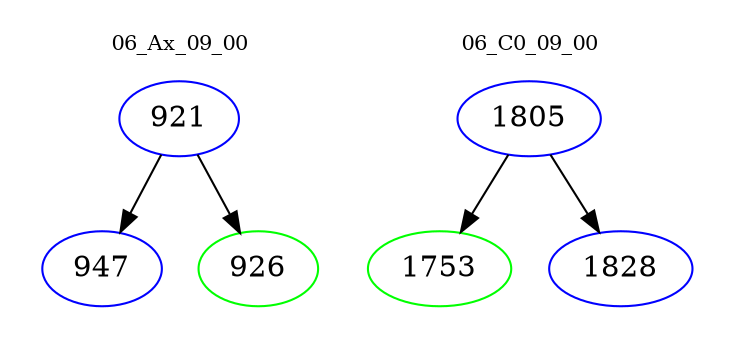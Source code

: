 digraph{
subgraph cluster_0 {
color = white
label = "06_Ax_09_00";
fontsize=10;
T0_921 [label="921", color="blue"]
T0_921 -> T0_947 [color="black"]
T0_947 [label="947", color="blue"]
T0_921 -> T0_926 [color="black"]
T0_926 [label="926", color="green"]
}
subgraph cluster_1 {
color = white
label = "06_C0_09_00";
fontsize=10;
T1_1805 [label="1805", color="blue"]
T1_1805 -> T1_1753 [color="black"]
T1_1753 [label="1753", color="green"]
T1_1805 -> T1_1828 [color="black"]
T1_1828 [label="1828", color="blue"]
}
}
